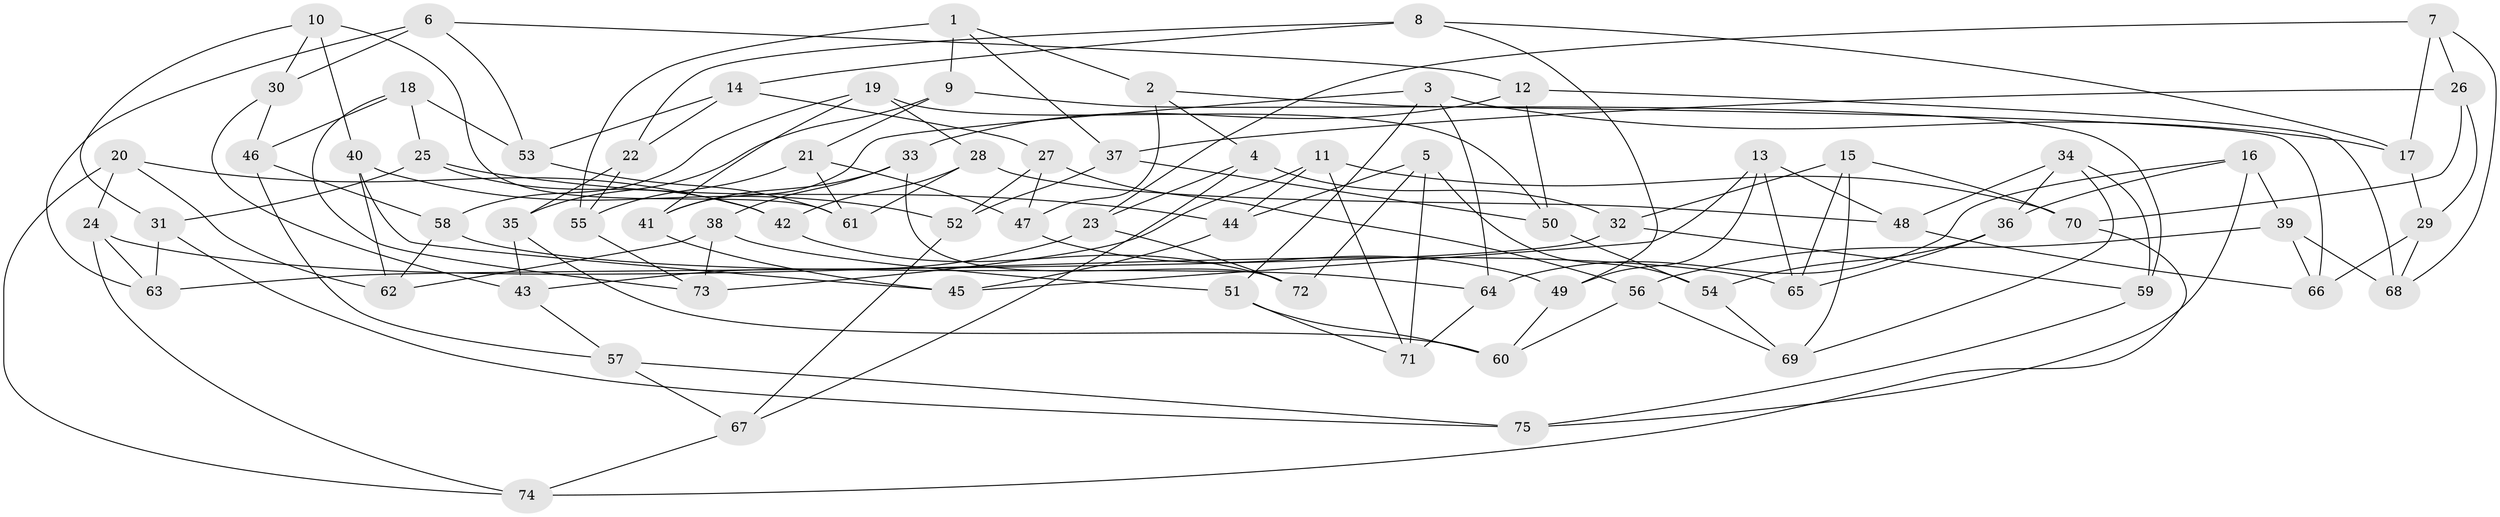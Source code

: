 // Generated by graph-tools (version 1.1) at 2025/11/02/27/25 16:11:46]
// undirected, 75 vertices, 150 edges
graph export_dot {
graph [start="1"]
  node [color=gray90,style=filled];
  1;
  2;
  3;
  4;
  5;
  6;
  7;
  8;
  9;
  10;
  11;
  12;
  13;
  14;
  15;
  16;
  17;
  18;
  19;
  20;
  21;
  22;
  23;
  24;
  25;
  26;
  27;
  28;
  29;
  30;
  31;
  32;
  33;
  34;
  35;
  36;
  37;
  38;
  39;
  40;
  41;
  42;
  43;
  44;
  45;
  46;
  47;
  48;
  49;
  50;
  51;
  52;
  53;
  54;
  55;
  56;
  57;
  58;
  59;
  60;
  61;
  62;
  63;
  64;
  65;
  66;
  67;
  68;
  69;
  70;
  71;
  72;
  73;
  74;
  75;
  1 -- 37;
  1 -- 55;
  1 -- 2;
  1 -- 9;
  2 -- 47;
  2 -- 66;
  2 -- 4;
  3 -- 17;
  3 -- 51;
  3 -- 41;
  3 -- 64;
  4 -- 67;
  4 -- 23;
  4 -- 32;
  5 -- 44;
  5 -- 54;
  5 -- 71;
  5 -- 72;
  6 -- 63;
  6 -- 53;
  6 -- 30;
  6 -- 12;
  7 -- 26;
  7 -- 23;
  7 -- 17;
  7 -- 68;
  8 -- 22;
  8 -- 17;
  8 -- 14;
  8 -- 49;
  9 -- 59;
  9 -- 21;
  9 -- 35;
  10 -- 31;
  10 -- 30;
  10 -- 61;
  10 -- 40;
  11 -- 44;
  11 -- 70;
  11 -- 73;
  11 -- 71;
  12 -- 50;
  12 -- 68;
  12 -- 33;
  13 -- 65;
  13 -- 48;
  13 -- 49;
  13 -- 45;
  14 -- 27;
  14 -- 22;
  14 -- 53;
  15 -- 32;
  15 -- 69;
  15 -- 70;
  15 -- 65;
  16 -- 39;
  16 -- 75;
  16 -- 64;
  16 -- 36;
  17 -- 29;
  18 -- 46;
  18 -- 53;
  18 -- 73;
  18 -- 25;
  19 -- 58;
  19 -- 28;
  19 -- 50;
  19 -- 41;
  20 -- 74;
  20 -- 62;
  20 -- 42;
  20 -- 24;
  21 -- 47;
  21 -- 55;
  21 -- 61;
  22 -- 35;
  22 -- 55;
  23 -- 72;
  23 -- 43;
  24 -- 74;
  24 -- 65;
  24 -- 63;
  25 -- 44;
  25 -- 42;
  25 -- 31;
  26 -- 29;
  26 -- 70;
  26 -- 37;
  27 -- 52;
  27 -- 56;
  27 -- 47;
  28 -- 48;
  28 -- 61;
  28 -- 42;
  29 -- 68;
  29 -- 66;
  30 -- 46;
  30 -- 43;
  31 -- 75;
  31 -- 63;
  32 -- 59;
  32 -- 63;
  33 -- 41;
  33 -- 72;
  33 -- 38;
  34 -- 59;
  34 -- 48;
  34 -- 36;
  34 -- 69;
  35 -- 43;
  35 -- 60;
  36 -- 54;
  36 -- 65;
  37 -- 50;
  37 -- 52;
  38 -- 62;
  38 -- 51;
  38 -- 73;
  39 -- 66;
  39 -- 56;
  39 -- 68;
  40 -- 62;
  40 -- 52;
  40 -- 45;
  41 -- 45;
  42 -- 72;
  43 -- 57;
  44 -- 45;
  46 -- 57;
  46 -- 58;
  47 -- 49;
  48 -- 66;
  49 -- 60;
  50 -- 54;
  51 -- 71;
  51 -- 60;
  52 -- 67;
  53 -- 61;
  54 -- 69;
  55 -- 73;
  56 -- 69;
  56 -- 60;
  57 -- 75;
  57 -- 67;
  58 -- 62;
  58 -- 64;
  59 -- 75;
  64 -- 71;
  67 -- 74;
  70 -- 74;
}
